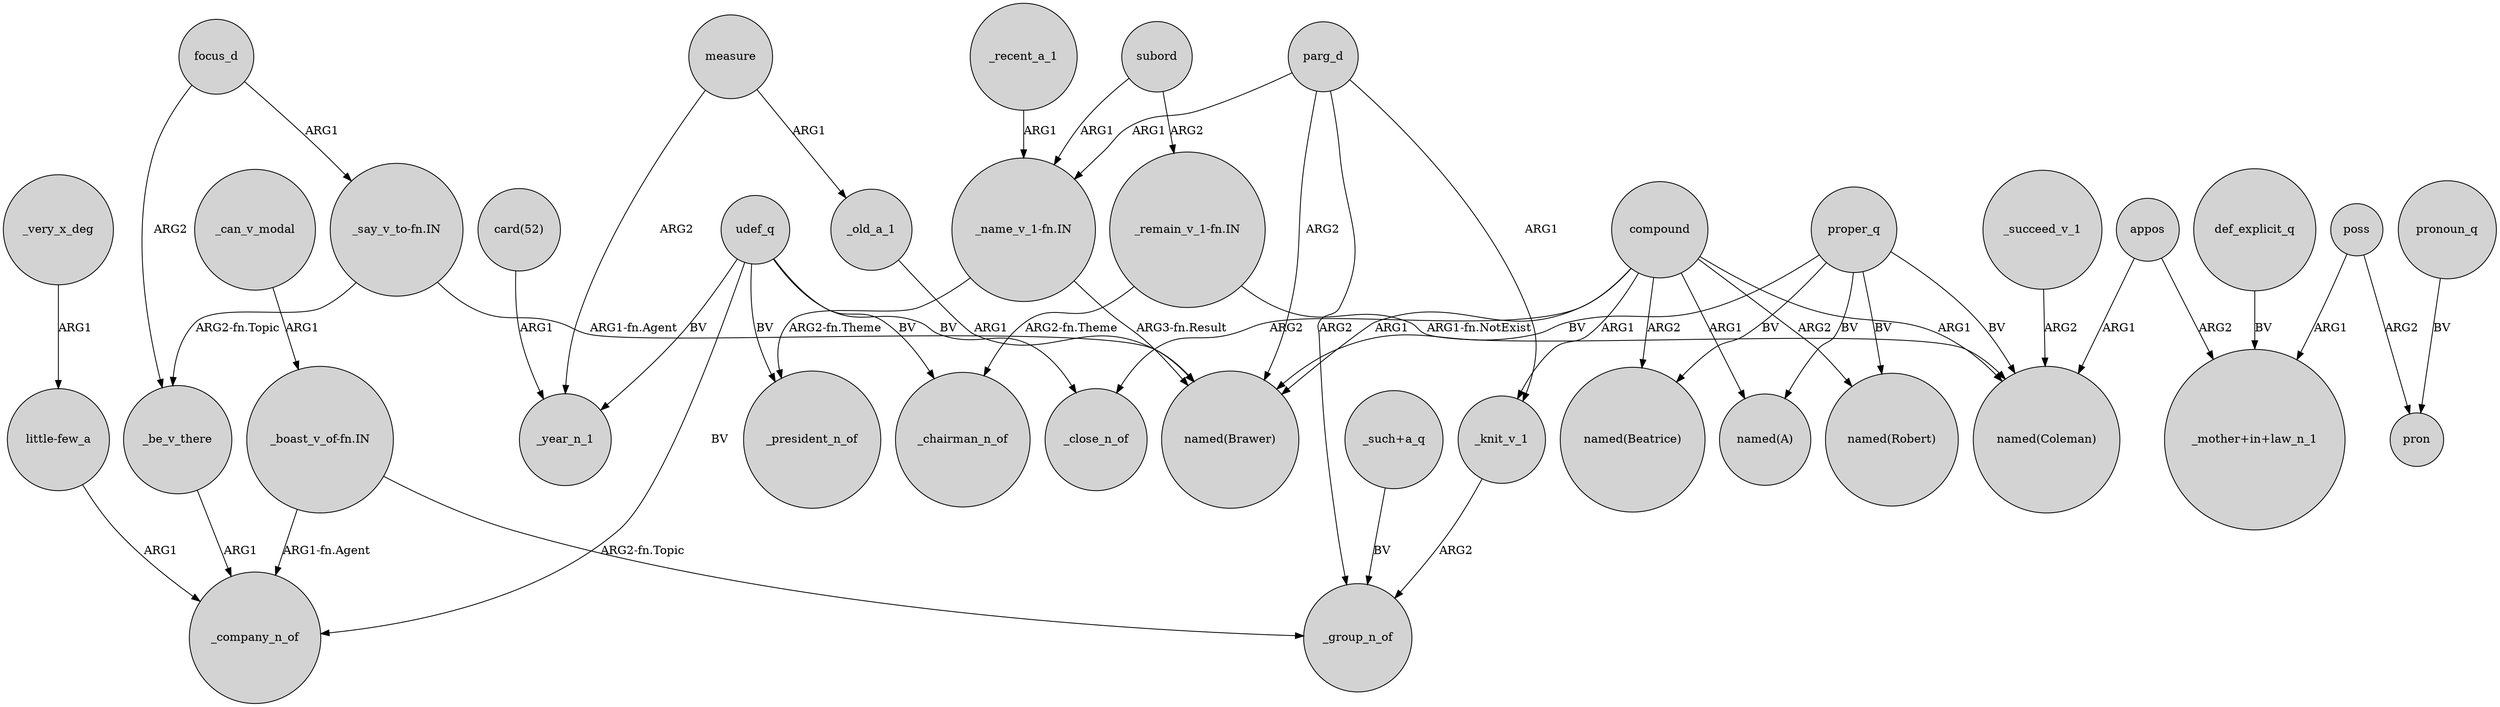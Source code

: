 digraph {
	node [shape=circle style=filled]
	"little-few_a" -> _company_n_of [label=ARG1]
	poss -> "_mother+in+law_n_1" [label=ARG1]
	poss -> pron [label=ARG2]
	measure -> _year_n_1 [label=ARG2]
	"_remain_v_1-fn.IN" -> _chairman_n_of [label="ARG2-fn.Theme"]
	_old_a_1 -> "named(Brawer)" [label=ARG1]
	"_say_v_to-fn.IN" -> "named(Brawer)" [label="ARG1-fn.Agent"]
	"_remain_v_1-fn.IN" -> "named(Coleman)" [label="ARG1-fn.NotExist"]
	compound -> "named(Robert)" [label=ARG2]
	"_boast_v_of-fn.IN" -> _group_n_of [label="ARG2-fn.Topic"]
	parg_d -> _group_n_of [label=ARG2]
	subord -> "_remain_v_1-fn.IN" [label=ARG2]
	compound -> "named(A)" [label=ARG1]
	_very_x_deg -> "little-few_a" [label=ARG1]
	"_such+a_q" -> _group_n_of [label=BV]
	"_name_v_1-fn.IN" -> "named(Brawer)" [label="ARG3-fn.Result"]
	compound -> "named(Beatrice)" [label=ARG2]
	focus_d -> "_say_v_to-fn.IN" [label=ARG1]
	udef_q -> _chairman_n_of [label=BV]
	_recent_a_1 -> "_name_v_1-fn.IN" [label=ARG1]
	measure -> _old_a_1 [label=ARG1]
	compound -> "named(Coleman)" [label=ARG1]
	"_name_v_1-fn.IN" -> _president_n_of [label="ARG2-fn.Theme"]
	"_boast_v_of-fn.IN" -> _company_n_of [label="ARG1-fn.Agent"]
	pronoun_q -> pron [label=BV]
	_knit_v_1 -> _group_n_of [label=ARG2]
	udef_q -> _president_n_of [label=BV]
	proper_q -> "named(Robert)" [label=BV]
	parg_d -> "named(Brawer)" [label=ARG2]
	_be_v_there -> _company_n_of [label=ARG1]
	compound -> "named(Brawer)" [label=ARG1]
	_succeed_v_1 -> "named(Coleman)" [label=ARG2]
	"_say_v_to-fn.IN" -> _be_v_there [label="ARG2-fn.Topic"]
	appos -> "_mother+in+law_n_1" [label=ARG2]
	"card(52)" -> _year_n_1 [label=ARG1]
	_can_v_modal -> "_boast_v_of-fn.IN" [label=ARG1]
	subord -> "_name_v_1-fn.IN" [label=ARG1]
	compound -> _knit_v_1 [label=ARG1]
	appos -> "named(Coleman)" [label=ARG1]
	udef_q -> _year_n_1 [label=BV]
	def_explicit_q -> "_mother+in+law_n_1" [label=BV]
	compound -> _close_n_of [label=ARG2]
	udef_q -> _company_n_of [label=BV]
	proper_q -> "named(Beatrice)" [label=BV]
	parg_d -> _knit_v_1 [label=ARG1]
	proper_q -> "named(Coleman)" [label=BV]
	parg_d -> "_name_v_1-fn.IN" [label=ARG1]
	focus_d -> _be_v_there [label=ARG2]
	proper_q -> "named(Brawer)" [label=BV]
	udef_q -> _close_n_of [label=BV]
	proper_q -> "named(A)" [label=BV]
}
